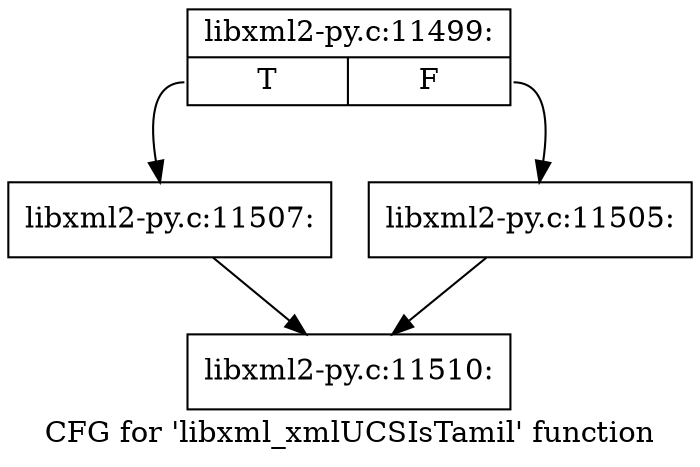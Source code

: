 digraph "CFG for 'libxml_xmlUCSIsTamil' function" {
	label="CFG for 'libxml_xmlUCSIsTamil' function";

	Node0x4655cc0 [shape=record,label="{libxml2-py.c:11499:|{<s0>T|<s1>F}}"];
	Node0x4655cc0:s0 -> Node0x4658b90;
	Node0x4655cc0:s1 -> Node0x4658b40;
	Node0x4658b40 [shape=record,label="{libxml2-py.c:11505:}"];
	Node0x4658b40 -> Node0x46577a0;
	Node0x4658b90 [shape=record,label="{libxml2-py.c:11507:}"];
	Node0x4658b90 -> Node0x46577a0;
	Node0x46577a0 [shape=record,label="{libxml2-py.c:11510:}"];
}

